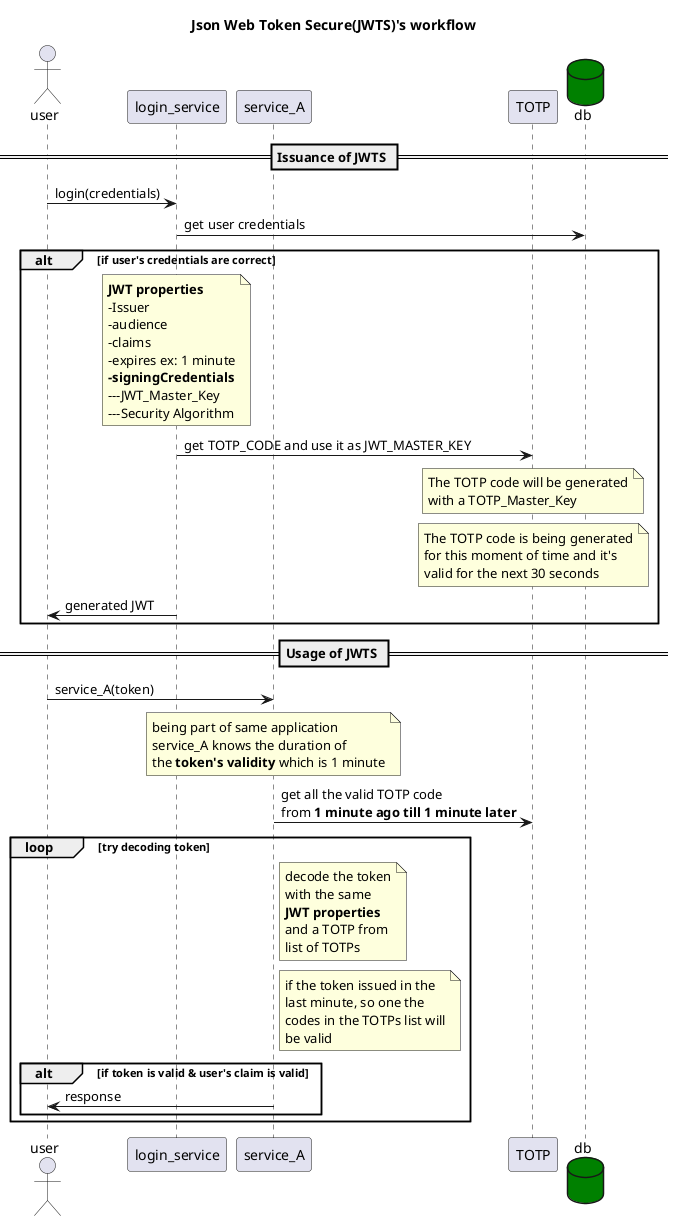 @startuml

title Json Web Token Secure(JWTS)'s workflow 
actor user as usr
participant login_service as srv
participant service_A as service
participant TOTP as otp
database db #green

== Issuance of JWTS ==
usr -> srv : login(credentials)
srv -> db : get user credentials

alt if user's credentials are correct 
    note over of srv:<b>JWT properties</b>\n-Issuer\n-audience\n-claims\n-expires ex: 1 minute\n<b>-signingCredentials</b>\n---JWT_Master_Key\n---Security Algorithm
    srv -> otp : get TOTP_CODE and use it as JWT_MASTER_KEY
    note over of otp: The TOTP code will be generated\nwith a TOTP_Master_Key 
    note over of otp: The TOTP code is being generated\nfor this moment of time and it's\nvalid for the next 30 seconds
    srv -> usr : generated JWT
end
== Usage of JWTS ==
usr -> service: service_A(token)
note over of service: being part of same application\nservice_A knows the duration of\nthe <b>token's validity</b> which is 1 minute
service -> otp : get all the valid TOTP code\nfrom <b>1 minute ago till 1 minute later</b>
loop try decoding token
    note right of service : decode the token\nwith the same\n<b>JWT properties</b>\nand a TOTP from\nlist of TOTPs
        note right of service : if the token issued in the\nlast minute, so one the\ncodes in the TOTPs list will\nbe valid
    alt if token is valid & user's claim is valid
       service -> usr : response
    end
end

@enduml
